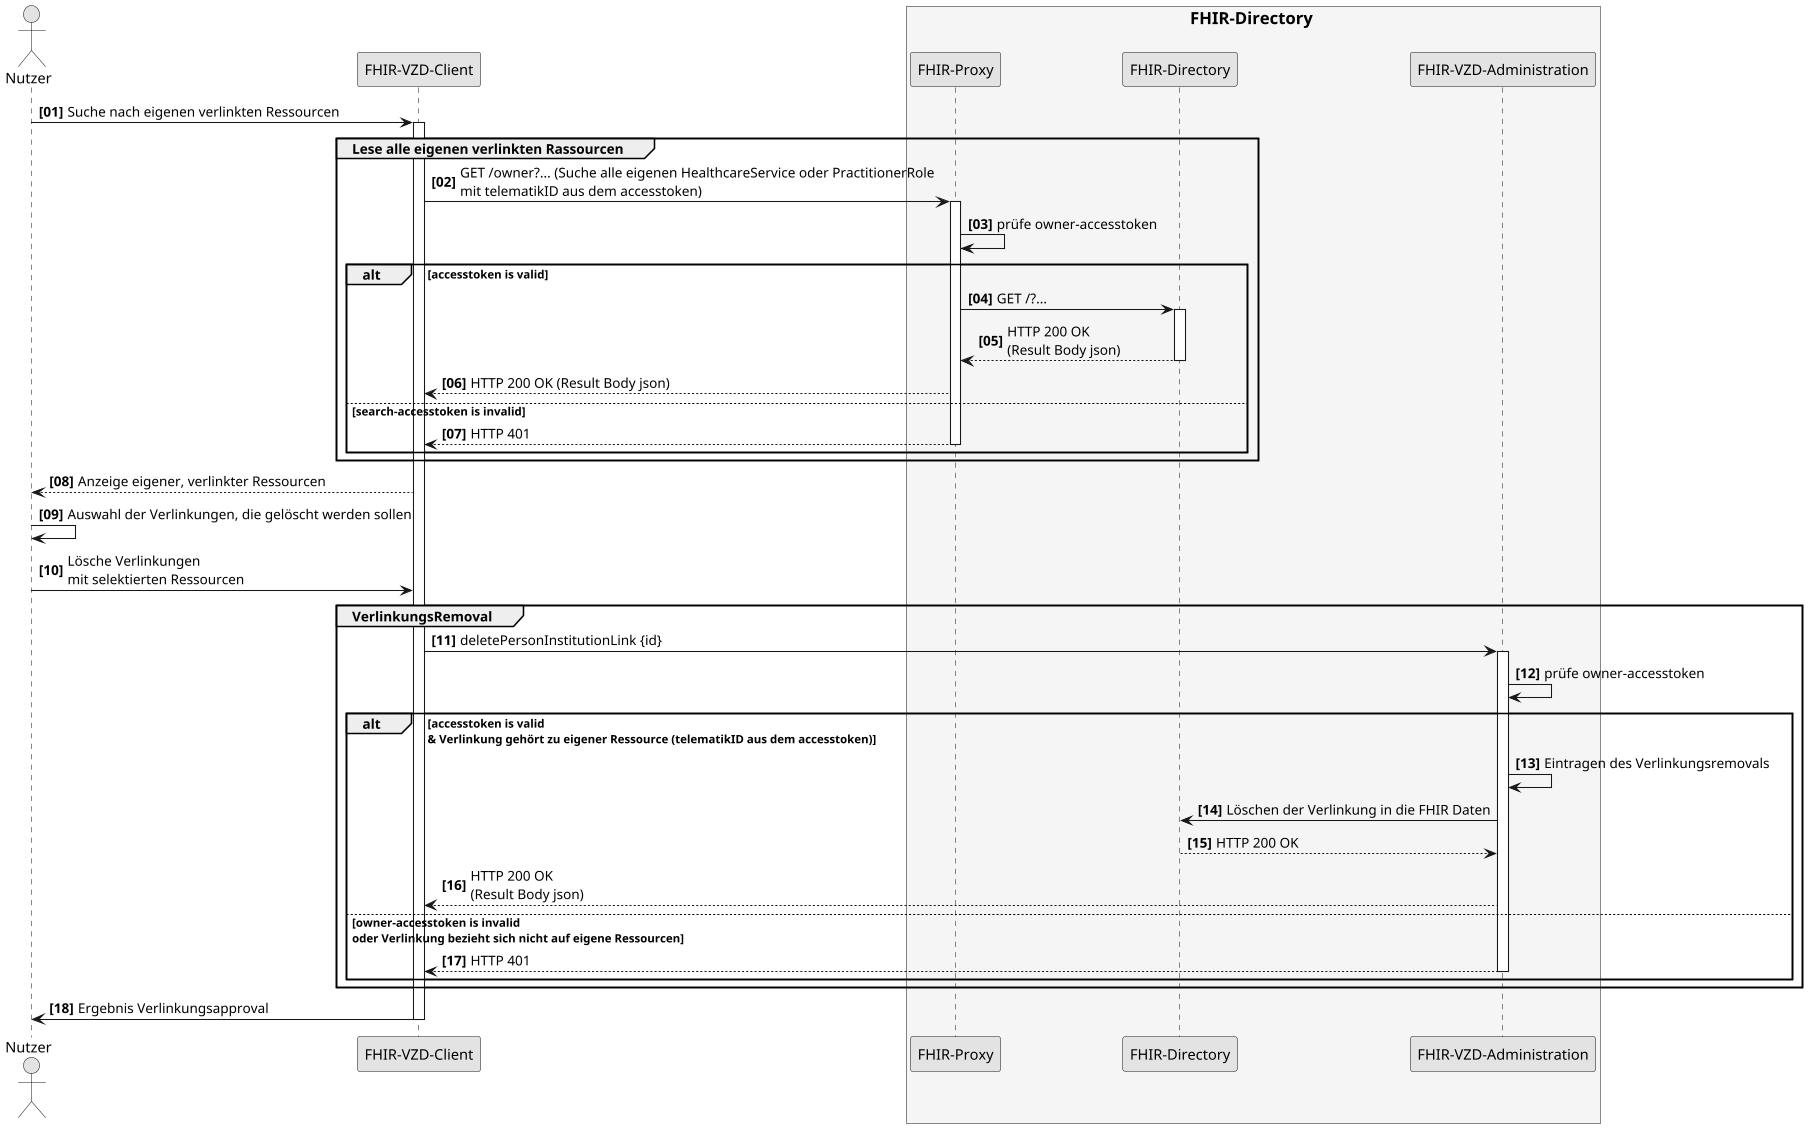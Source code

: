 @startuml SequenceDiagram.FHIR-Directory.linkRemoval
skinparam dpi 100
skinparam WrapWidth 200
skinparam monochrome true
autonumber "<b>[00]"

'title "FHIR-Directory, Sequenzdiagram link removal'
actor Nutzer
participant cl as "FHIR-VZD-Client"
box <size:16>FHIR-Directory</size> #WhiteSmoke
  participant fp as "FHIR-Proxy"
  participant fd as "FHIR-Directory"
  participant fa as "FHIR-VZD-Administration"
end box

Nutzer -> cl:Suche nach eigenen verlinkten Ressourcen
activate cl


group Lese alle eigenen verlinkten Rassourcen
  cl -> fp: GET /owner?... (Suche alle eigenen HealthcareService oder PractitionerRole \nmit telematikID aus dem accesstoken)
  activate fp
  fp -> fp: prüfe owner-accesstoken

    alt accesstoken is valid
      fp -> fd: GET /?...
      activate fd
      fd --> fp: HTTP 200 OK\n(Result Body json)
      deactivate fd
      fp --> cl: HTTP 200 OK (Result Body json)
     else search-accesstoken is invalid
      fp --> cl: HTTP 401
      deactivate fp
     end
end

cl --> Nutzer:Anzeige eigener, verlinkter Ressourcen 
Nutzer -> Nutzer: Auswahl der Verlinkungen, die gelöscht werden sollen
Nutzer -> cl: Lösche Verlinkungen \nmit selektierten Ressourcen

group VerlinkungsRemoval
  cl -> fa: deletePersonInstitutionLink {id}
  activate fa
  fa -> fa: prüfe owner-accesstoken

    alt accesstoken is valid \n& Verlinkung gehört zu eigener Ressource (telematikID aus dem accesstoken)
      fa -> fa: Eintragen des Verlinkungsremovals
      fa -> fd: Löschen der Verlinkung in die FHIR Daten
      fd --> fa: HTTP 200 OK
      fa --> cl: HTTP 200 OK\n(Result Body json)
      
     else owner-accesstoken is invalid\noder Verlinkung bezieht sich nicht auf eigene Ressourcen
      fa --> cl: HTTP 401
      deactivate fa
     end
end

cl -> Nutzer: Ergebnis Verlinkungsapproval

deactivate cl

@enduml
